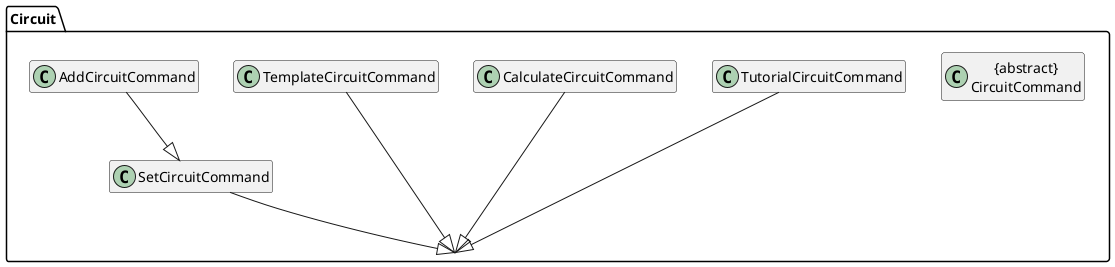 @startuml

hide member
package "Circuit" {
Class "{abstract}\nCircuitCommand" as Circuit
Class "TemplateCircuitCommand" as Template
Class "SetCircuitCommand" as Set
Class "AddCircuitCommand" as Add
Class "CalculateCircuitCommand" as Calc
Class "TutorialCircuitCommand" as Help
}
Help --|> Circuit
Template --|> Circuit
Set --|> Circuit
Calc --|> Circuit
Add --|> Set

@enduml